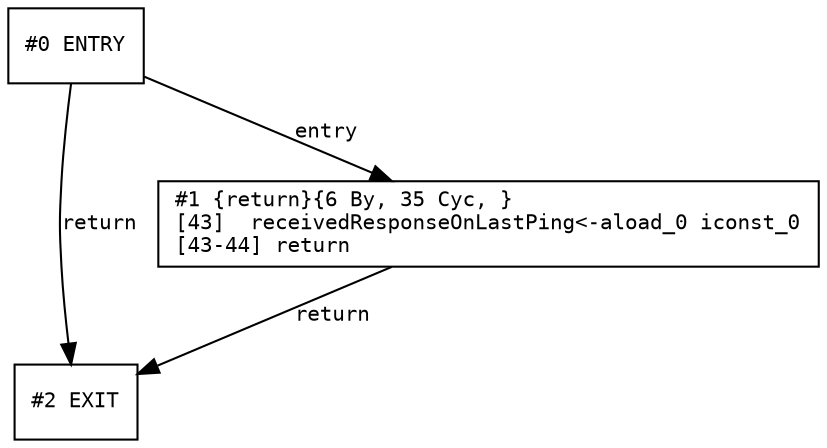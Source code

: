 digraph cfg
{
0 [label="#0 ENTRY",shape=box,fontname=Courier,fontsize=10];
1 [label="#2 EXIT",shape=box,fontname=Courier,fontsize=10];
2 [label="#1 {return}{6 By, 35 Cyc, }\l[43]  receivedResponseOnLastPing<-aload_0 iconst_0\l[43-44] return\l",shape=box,fontname=Courier,fontsize=10];
0 -> 2[label=entry,fontname=Courier,fontsize=10];
2 -> 1[label=return,fontname=Courier,fontsize=10];
0 -> 1[label=return,fontname=Courier,fontsize=10];
}
